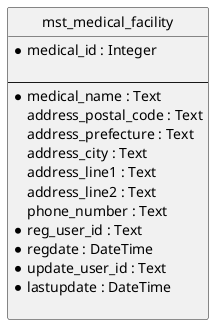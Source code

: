 @startuml
'-------------------------------------------
'Table Name  : mst_medical_facility
'Description : 医療機関マスタ（公開データ）
'
'[ChangeLog]

'  v1.0.0 (2025-06-27)
'  - [H.Miyazawa] OptiServe用のデータベース設計

'  v1.1.0 (2025-07-10)
'  - [H.Miyazawa] インデックス情報を追加

'  v1.2.0 (2025-08-13)
'  - [H.Miyazawa] 登録、更新のユーザーIDを追加

'  v1.3.0 (2025-08-22)
'  - [H.Miyazawa] ユーザーIDをintegerからtextに変更。

'[Note]
'  - 2025-08-22 : generate_dbdesign_artifacts.pyによる自動生成
'-------------------------------------------
hide circle

entity "mst_medical_facility" as e01 {
  * medical_id : Integer

  --
  * medical_name : Text
    address_postal_code : Text
    address_prefecture : Text
    address_city : Text
    address_line1 : Text
    address_line2 : Text
    phone_number : Text
  * reg_user_id : Text
  * regdate : DateTime
  * update_user_id : Text
  * lastupdate : DateTime

}
@enduml